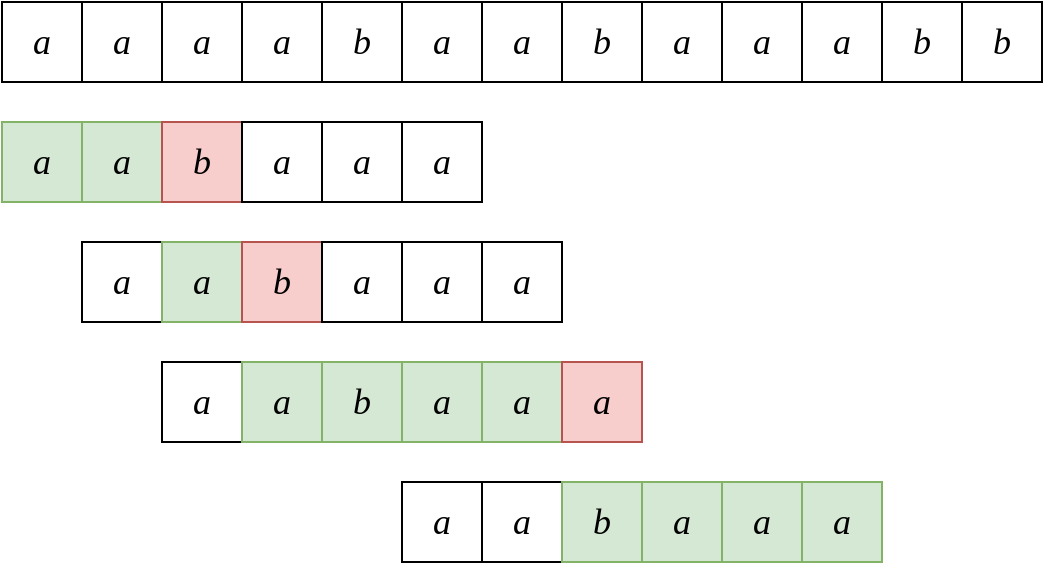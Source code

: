 <mxfile version="12.3.2" type="device" pages="1"><diagram id="WgkUQQoXaRlIBekNQ_AE" name="Page-1"><mxGraphModel dx="1092" dy="816" grid="1" gridSize="10" guides="1" tooltips="1" connect="1" arrows="1" fold="1" page="1" pageScale="1" pageWidth="850" pageHeight="1100" math="0" shadow="0"><root><mxCell id="0"/><mxCell id="1" parent="0"/><mxCell id="WKvxA9cHB6XqBZcsTipG-1" value="&lt;font style=&quot;font-size: 18px&quot; face=&quot;cm&quot;&gt;&lt;i&gt;a&lt;/i&gt;&lt;/font&gt;" style="whiteSpace=wrap;html=1;aspect=fixed;" parent="1" vertex="1"><mxGeometry x="40" y="80" width="40" height="40" as="geometry"/></mxCell><mxCell id="WKvxA9cHB6XqBZcsTipG-2" value="&lt;font style=&quot;font-size: 18px&quot; face=&quot;cm&quot;&gt;&lt;i&gt;a&lt;/i&gt;&lt;/font&gt;" style="whiteSpace=wrap;html=1;aspect=fixed;" parent="1" vertex="1"><mxGeometry x="80" y="80" width="40" height="40" as="geometry"/></mxCell><mxCell id="WKvxA9cHB6XqBZcsTipG-3" value="&lt;font style=&quot;font-size: 18px&quot; face=&quot;cm&quot;&gt;&lt;i&gt;a&lt;/i&gt;&lt;/font&gt;" style="whiteSpace=wrap;html=1;aspect=fixed;" parent="1" vertex="1"><mxGeometry x="120" y="80" width="40" height="40" as="geometry"/></mxCell><mxCell id="WKvxA9cHB6XqBZcsTipG-4" value="&lt;font style=&quot;font-size: 18px&quot; face=&quot;cm&quot;&gt;&lt;i&gt;a&lt;/i&gt;&lt;/font&gt;" style="whiteSpace=wrap;html=1;aspect=fixed;" parent="1" vertex="1"><mxGeometry x="160" y="80" width="40" height="40" as="geometry"/></mxCell><mxCell id="WKvxA9cHB6XqBZcsTipG-5" value="&lt;font style=&quot;font-size: 18px&quot; face=&quot;cm&quot;&gt;&lt;i&gt;b&lt;/i&gt;&lt;/font&gt;" style="whiteSpace=wrap;html=1;aspect=fixed;" parent="1" vertex="1"><mxGeometry x="200" y="80" width="40" height="40" as="geometry"/></mxCell><mxCell id="WKvxA9cHB6XqBZcsTipG-6" value="&lt;font style=&quot;font-size: 18px&quot; face=&quot;cm&quot;&gt;&lt;i&gt;a&lt;/i&gt;&lt;/font&gt;" style="whiteSpace=wrap;html=1;aspect=fixed;" parent="1" vertex="1"><mxGeometry x="240" y="80" width="40" height="40" as="geometry"/></mxCell><mxCell id="WKvxA9cHB6XqBZcsTipG-7" value="&lt;font style=&quot;font-size: 18px&quot; face=&quot;cm&quot;&gt;&lt;i&gt;a&lt;/i&gt;&lt;/font&gt;" style="whiteSpace=wrap;html=1;aspect=fixed;" parent="1" vertex="1"><mxGeometry x="280" y="80" width="40" height="40" as="geometry"/></mxCell><mxCell id="WKvxA9cHB6XqBZcsTipG-8" value="&lt;font style=&quot;font-size: 18px&quot; face=&quot;cm&quot;&gt;&lt;i&gt;b&lt;/i&gt;&lt;/font&gt;" style="whiteSpace=wrap;html=1;aspect=fixed;" parent="1" vertex="1"><mxGeometry x="320" y="80" width="40" height="40" as="geometry"/></mxCell><mxCell id="WKvxA9cHB6XqBZcsTipG-9" value="&lt;font style=&quot;font-size: 18px&quot; face=&quot;cm&quot;&gt;&lt;i&gt;a&lt;/i&gt;&lt;/font&gt;" style="whiteSpace=wrap;html=1;aspect=fixed;" parent="1" vertex="1"><mxGeometry x="360" y="80" width="40" height="40" as="geometry"/></mxCell><mxCell id="WKvxA9cHB6XqBZcsTipG-11" value="&lt;font style=&quot;font-size: 18px&quot; face=&quot;cm&quot;&gt;&lt;i&gt;a&lt;/i&gt;&lt;/font&gt;" style="whiteSpace=wrap;html=1;aspect=fixed;" parent="1" vertex="1"><mxGeometry x="400" y="80" width="40" height="40" as="geometry"/></mxCell><mxCell id="WKvxA9cHB6XqBZcsTipG-12" value="&lt;font style=&quot;font-size: 18px&quot; face=&quot;cm&quot;&gt;&lt;i&gt;a&lt;/i&gt;&lt;/font&gt;" style="whiteSpace=wrap;html=1;aspect=fixed;" parent="1" vertex="1"><mxGeometry x="440" y="80" width="40" height="40" as="geometry"/></mxCell><mxCell id="WKvxA9cHB6XqBZcsTipG-13" value="&lt;font style=&quot;font-size: 18px&quot; face=&quot;cm&quot;&gt;&lt;i&gt;b&lt;/i&gt;&lt;/font&gt;" style="whiteSpace=wrap;html=1;aspect=fixed;" parent="1" vertex="1"><mxGeometry x="480" y="80" width="40" height="40" as="geometry"/></mxCell><mxCell id="WKvxA9cHB6XqBZcsTipG-14" value="&lt;font style=&quot;font-size: 18px&quot; face=&quot;cm&quot;&gt;&lt;i&gt;b&lt;/i&gt;&lt;/font&gt;" style="whiteSpace=wrap;html=1;aspect=fixed;" parent="1" vertex="1"><mxGeometry x="520" y="80" width="40" height="40" as="geometry"/></mxCell><mxCell id="WKvxA9cHB6XqBZcsTipG-15" value="&lt;font style=&quot;font-size: 18px&quot; face=&quot;cm&quot;&gt;&lt;i&gt;a&lt;/i&gt;&lt;/font&gt;" style="whiteSpace=wrap;html=1;aspect=fixed;fillColor=#d5e8d4;strokeColor=#82b366;" parent="1" vertex="1"><mxGeometry x="40" y="140" width="40" height="40" as="geometry"/></mxCell><mxCell id="WKvxA9cHB6XqBZcsTipG-16" value="&lt;font style=&quot;font-size: 18px&quot; face=&quot;cm&quot;&gt;&lt;i&gt;a&lt;/i&gt;&lt;/font&gt;" style="whiteSpace=wrap;html=1;aspect=fixed;fillColor=#d5e8d4;strokeColor=#82b366;" parent="1" vertex="1"><mxGeometry x="80" y="140" width="40" height="40" as="geometry"/></mxCell><mxCell id="WKvxA9cHB6XqBZcsTipG-17" value="&lt;font style=&quot;font-size: 18px&quot; face=&quot;cm&quot;&gt;&lt;i&gt;b&lt;/i&gt;&lt;/font&gt;" style="whiteSpace=wrap;html=1;aspect=fixed;fillColor=#f8cecc;strokeColor=#b85450;" parent="1" vertex="1"><mxGeometry x="120" y="140" width="40" height="40" as="geometry"/></mxCell><mxCell id="WKvxA9cHB6XqBZcsTipG-21" value="&lt;font style=&quot;font-size: 18px&quot; face=&quot;cm&quot;&gt;&lt;i&gt;a&lt;/i&gt;&lt;/font&gt;" style="whiteSpace=wrap;html=1;aspect=fixed;" parent="1" vertex="1"><mxGeometry x="80" y="200" width="40" height="40" as="geometry"/></mxCell><mxCell id="WKvxA9cHB6XqBZcsTipG-22" value="&lt;font style=&quot;font-size: 18px&quot; face=&quot;cm&quot;&gt;&lt;i&gt;a&lt;/i&gt;&lt;/font&gt;" style="whiteSpace=wrap;html=1;aspect=fixed;fillColor=#d5e8d4;strokeColor=#82b366;" parent="1" vertex="1"><mxGeometry x="120" y="200" width="40" height="40" as="geometry"/></mxCell><mxCell id="WKvxA9cHB6XqBZcsTipG-23" value="&lt;font style=&quot;font-size: 18px&quot; face=&quot;cm&quot;&gt;&lt;i&gt;b&lt;/i&gt;&lt;/font&gt;" style="whiteSpace=wrap;html=1;aspect=fixed;fillColor=#f8cecc;strokeColor=#b85450;" parent="1" vertex="1"><mxGeometry x="160" y="200" width="40" height="40" as="geometry"/></mxCell><mxCell id="WKvxA9cHB6XqBZcsTipG-27" value="&lt;font style=&quot;font-size: 18px&quot; face=&quot;cm&quot;&gt;&lt;i&gt;a&lt;/i&gt;&lt;/font&gt;" style="whiteSpace=wrap;html=1;aspect=fixed;" parent="1" vertex="1"><mxGeometry x="120" y="260" width="40" height="40" as="geometry"/></mxCell><mxCell id="WKvxA9cHB6XqBZcsTipG-28" value="&lt;font style=&quot;font-size: 18px&quot; face=&quot;cm&quot;&gt;&lt;i&gt;a&lt;/i&gt;&lt;/font&gt;" style="whiteSpace=wrap;html=1;aspect=fixed;fillColor=#d5e8d4;strokeColor=#82b366;" parent="1" vertex="1"><mxGeometry x="160" y="260" width="40" height="40" as="geometry"/></mxCell><mxCell id="WKvxA9cHB6XqBZcsTipG-29" value="&lt;font style=&quot;font-size: 18px&quot; face=&quot;cm&quot;&gt;&lt;i&gt;b&lt;/i&gt;&lt;/font&gt;" style="whiteSpace=wrap;html=1;aspect=fixed;fillColor=#d5e8d4;strokeColor=#82b366;" parent="1" vertex="1"><mxGeometry x="200" y="260" width="40" height="40" as="geometry"/></mxCell><mxCell id="WKvxA9cHB6XqBZcsTipG-30" value="&lt;font style=&quot;font-size: 18px&quot; face=&quot;cm&quot;&gt;&lt;i&gt;a&lt;/i&gt;&lt;/font&gt;" style="whiteSpace=wrap;html=1;aspect=fixed;fillColor=#d5e8d4;strokeColor=#82b366;" parent="1" vertex="1"><mxGeometry x="240" y="260" width="40" height="40" as="geometry"/></mxCell><mxCell id="WKvxA9cHB6XqBZcsTipG-31" value="&lt;font style=&quot;font-size: 18px&quot; face=&quot;cm&quot;&gt;&lt;i&gt;a&lt;/i&gt;&lt;/font&gt;" style="whiteSpace=wrap;html=1;aspect=fixed;fillColor=#d5e8d4;strokeColor=#82b366;" parent="1" vertex="1"><mxGeometry x="280" y="260" width="40" height="40" as="geometry"/></mxCell><mxCell id="WKvxA9cHB6XqBZcsTipG-32" value="&lt;font style=&quot;font-size: 18px&quot; face=&quot;cm&quot;&gt;&lt;i&gt;a&lt;/i&gt;&lt;/font&gt;" style="whiteSpace=wrap;html=1;aspect=fixed;fillColor=#f8cecc;strokeColor=#b85450;" parent="1" vertex="1"><mxGeometry x="320" y="260" width="40" height="40" as="geometry"/></mxCell><mxCell id="WKvxA9cHB6XqBZcsTipG-33" value="&lt;font style=&quot;font-size: 18px&quot; face=&quot;cm&quot;&gt;&lt;i&gt;a&lt;/i&gt;&lt;/font&gt;" style="whiteSpace=wrap;html=1;aspect=fixed;" parent="1" vertex="1"><mxGeometry x="240" y="320" width="40" height="40" as="geometry"/></mxCell><mxCell id="WKvxA9cHB6XqBZcsTipG-34" value="&lt;font style=&quot;font-size: 18px&quot; face=&quot;cm&quot;&gt;&lt;i&gt;a&lt;/i&gt;&lt;/font&gt;" style="whiteSpace=wrap;html=1;aspect=fixed;" parent="1" vertex="1"><mxGeometry x="280" y="320" width="40" height="40" as="geometry"/></mxCell><mxCell id="WKvxA9cHB6XqBZcsTipG-35" value="&lt;font style=&quot;font-size: 18px&quot; face=&quot;cm&quot;&gt;&lt;i&gt;b&lt;/i&gt;&lt;/font&gt;" style="whiteSpace=wrap;html=1;aspect=fixed;fillColor=#d5e8d4;strokeColor=#82b366;" parent="1" vertex="1"><mxGeometry x="320" y="320" width="40" height="40" as="geometry"/></mxCell><mxCell id="WKvxA9cHB6XqBZcsTipG-36" value="&lt;font style=&quot;font-size: 18px&quot; face=&quot;cm&quot;&gt;&lt;i&gt;a&lt;/i&gt;&lt;/font&gt;" style="whiteSpace=wrap;html=1;aspect=fixed;fillColor=#d5e8d4;strokeColor=#82b366;" parent="1" vertex="1"><mxGeometry x="360" y="320" width="40" height="40" as="geometry"/></mxCell><mxCell id="WKvxA9cHB6XqBZcsTipG-37" value="&lt;font style=&quot;font-size: 18px&quot; face=&quot;cm&quot;&gt;&lt;i&gt;a&lt;/i&gt;&lt;/font&gt;" style="whiteSpace=wrap;html=1;aspect=fixed;fillColor=#d5e8d4;strokeColor=#82b366;" parent="1" vertex="1"><mxGeometry x="400" y="320" width="40" height="40" as="geometry"/></mxCell><mxCell id="WKvxA9cHB6XqBZcsTipG-38" value="&lt;font style=&quot;font-size: 18px&quot; face=&quot;cm&quot;&gt;&lt;i&gt;a&lt;/i&gt;&lt;/font&gt;" style="whiteSpace=wrap;html=1;aspect=fixed;fillColor=#d5e8d4;strokeColor=#82b366;" parent="1" vertex="1"><mxGeometry x="440" y="320" width="40" height="40" as="geometry"/></mxCell><mxCell id="WKvxA9cHB6XqBZcsTipG-45" value="&lt;font style=&quot;font-size: 18px&quot; face=&quot;cm&quot;&gt;&lt;i&gt;a&lt;/i&gt;&lt;/font&gt;" style="whiteSpace=wrap;html=1;aspect=fixed;" parent="1" vertex="1"><mxGeometry x="160" y="140" width="40" height="40" as="geometry"/></mxCell><mxCell id="WKvxA9cHB6XqBZcsTipG-46" value="&lt;font style=&quot;font-size: 18px&quot; face=&quot;cm&quot;&gt;&lt;i&gt;a&lt;/i&gt;&lt;/font&gt;" style="whiteSpace=wrap;html=1;aspect=fixed;" parent="1" vertex="1"><mxGeometry x="200" y="140" width="40" height="40" as="geometry"/></mxCell><mxCell id="WKvxA9cHB6XqBZcsTipG-47" value="&lt;font style=&quot;font-size: 18px&quot; face=&quot;cm&quot;&gt;&lt;i&gt;a&lt;/i&gt;&lt;/font&gt;" style="whiteSpace=wrap;html=1;aspect=fixed;" parent="1" vertex="1"><mxGeometry x="240" y="140" width="40" height="40" as="geometry"/></mxCell><mxCell id="WKvxA9cHB6XqBZcsTipG-48" value="&lt;font style=&quot;font-size: 18px&quot; face=&quot;cm&quot;&gt;&lt;i&gt;a&lt;/i&gt;&lt;/font&gt;" style="whiteSpace=wrap;html=1;aspect=fixed;" parent="1" vertex="1"><mxGeometry x="280" y="200" width="40" height="40" as="geometry"/></mxCell><mxCell id="WKvxA9cHB6XqBZcsTipG-49" value="&lt;font style=&quot;font-size: 18px&quot; face=&quot;cm&quot;&gt;&lt;i&gt;a&lt;/i&gt;&lt;/font&gt;" style="whiteSpace=wrap;html=1;aspect=fixed;" parent="1" vertex="1"><mxGeometry x="240" y="200" width="40" height="40" as="geometry"/></mxCell><mxCell id="WKvxA9cHB6XqBZcsTipG-50" value="&lt;font style=&quot;font-size: 18px&quot; face=&quot;cm&quot;&gt;&lt;i&gt;a&lt;/i&gt;&lt;/font&gt;" style="whiteSpace=wrap;html=1;aspect=fixed;" parent="1" vertex="1"><mxGeometry x="200" y="200" width="40" height="40" as="geometry"/></mxCell></root></mxGraphModel></diagram></mxfile>
